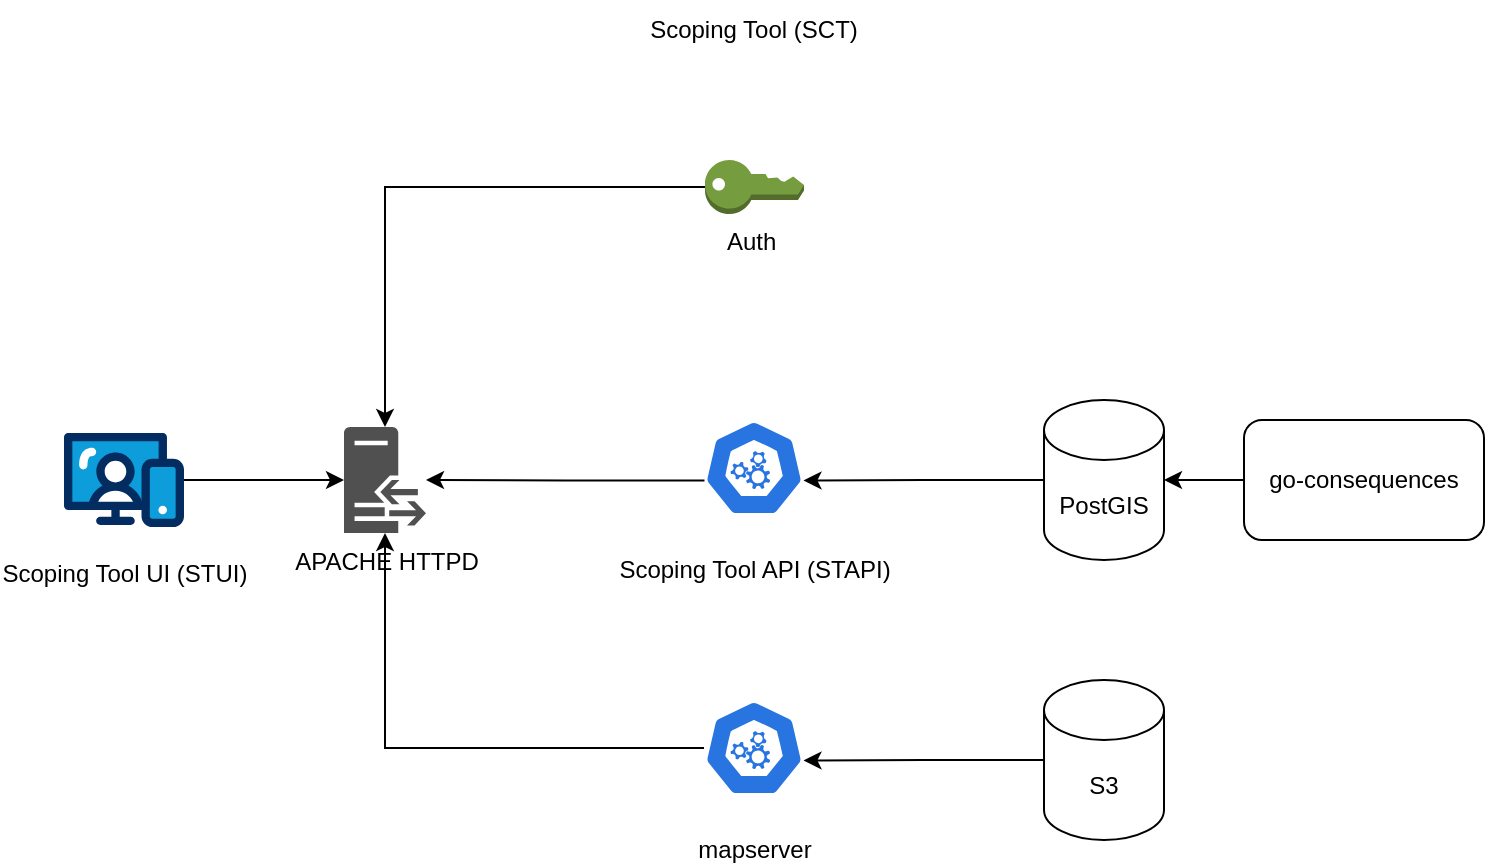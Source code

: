 <mxfile version="23.1.0" type="github">
  <diagram name="Page-1" id="2Ey8FZhIOAeo2eShXoSj">
    <mxGraphModel dx="1383" dy="795" grid="1" gridSize="10" guides="1" tooltips="1" connect="1" arrows="1" fold="1" page="1" pageScale="1" pageWidth="850" pageHeight="1100" math="0" shadow="0">
      <root>
        <mxCell id="0" />
        <mxCell id="1" parent="0" />
        <mxCell id="ePrsIyqB74P0uLryzSmZ-20" style="edgeStyle=orthogonalEdgeStyle;rounded=0;orthogonalLoop=1;jettySize=auto;html=1;entryX=0.995;entryY=0.63;entryDx=0;entryDy=0;entryPerimeter=0;" parent="1" source="ePrsIyqB74P0uLryzSmZ-2" target="ePrsIyqB74P0uLryzSmZ-19" edge="1">
          <mxGeometry relative="1" as="geometry">
            <mxPoint x="490" y="720" as="targetPoint" />
          </mxGeometry>
        </mxCell>
        <mxCell id="ePrsIyqB74P0uLryzSmZ-2" value="S3" style="shape=cylinder3;whiteSpace=wrap;html=1;boundedLbl=1;backgroundOutline=1;size=15;" parent="1" vertex="1">
          <mxGeometry x="540" y="680" width="60" height="80" as="geometry" />
        </mxCell>
        <mxCell id="ePrsIyqB74P0uLryzSmZ-3" value="PostGIS" style="shape=cylinder3;whiteSpace=wrap;html=1;boundedLbl=1;backgroundOutline=1;size=15;" parent="1" vertex="1">
          <mxGeometry x="540" y="540" width="60" height="80" as="geometry" />
        </mxCell>
        <mxCell id="Cs2ITQX3SxTbPVf86ow3-4" style="edgeStyle=orthogonalEdgeStyle;rounded=0;orthogonalLoop=1;jettySize=auto;html=1;" edge="1" parent="1" source="ePrsIyqB74P0uLryzSmZ-6" target="Cs2ITQX3SxTbPVf86ow3-3">
          <mxGeometry relative="1" as="geometry" />
        </mxCell>
        <mxCell id="ePrsIyqB74P0uLryzSmZ-6" value="Scoping Tool UI (STUI)" style="verticalLabelPosition=bottom;aspect=fixed;html=1;shape=mxgraph.salesforce.web;" parent="1" vertex="1">
          <mxGeometry x="50" y="556.3" width="60" height="47.4" as="geometry" />
        </mxCell>
        <mxCell id="ePrsIyqB74P0uLryzSmZ-12" value="&lt;br&gt;&lt;br&gt;&lt;br&gt;&lt;br&gt;&lt;br&gt;&lt;br&gt;&lt;br&gt;Scoping Tool API (STAPI)" style="aspect=fixed;sketch=0;html=1;dashed=0;whitespace=wrap;fillColor=#2875E2;strokeColor=#ffffff;points=[[0.005,0.63,0],[0.1,0.2,0],[0.9,0.2,0],[0.5,0,0],[0.995,0.63,0],[0.72,0.99,0],[0.5,1,0],[0.28,0.99,0]];shape=mxgraph.kubernetes.icon2;prIcon=api" parent="1" vertex="1">
          <mxGeometry x="370" y="550" width="50" height="48" as="geometry" />
        </mxCell>
        <mxCell id="ePrsIyqB74P0uLryzSmZ-14" style="edgeStyle=orthogonalEdgeStyle;rounded=0;orthogonalLoop=1;jettySize=auto;html=1;entryX=0.995;entryY=0.63;entryDx=0;entryDy=0;entryPerimeter=0;" parent="1" source="ePrsIyqB74P0uLryzSmZ-3" target="ePrsIyqB74P0uLryzSmZ-12" edge="1">
          <mxGeometry relative="1" as="geometry" />
        </mxCell>
        <mxCell id="ePrsIyqB74P0uLryzSmZ-18" style="edgeStyle=orthogonalEdgeStyle;rounded=0;orthogonalLoop=1;jettySize=auto;html=1;" parent="1" source="ePrsIyqB74P0uLryzSmZ-16" target="Cs2ITQX3SxTbPVf86ow3-3" edge="1">
          <mxGeometry relative="1" as="geometry">
            <mxPoint x="260" y="520" as="targetPoint" />
          </mxGeometry>
        </mxCell>
        <mxCell id="ePrsIyqB74P0uLryzSmZ-16" value="Auth&amp;nbsp;" style="outlineConnect=0;dashed=0;verticalLabelPosition=bottom;verticalAlign=top;align=center;html=1;shape=mxgraph.aws3.add_on;fillColor=#759C3E;gradientColor=none;" parent="1" vertex="1">
          <mxGeometry x="370.5" y="420" width="49.5" height="27" as="geometry" />
        </mxCell>
        <mxCell id="ePrsIyqB74P0uLryzSmZ-19" value="&lt;br&gt;&lt;br&gt;&lt;br&gt;&lt;br&gt;&lt;br&gt;&lt;br&gt;&lt;br&gt;mapserver" style="aspect=fixed;sketch=0;html=1;dashed=0;whitespace=wrap;fillColor=#2875E2;strokeColor=#ffffff;points=[[0.005,0.63,0],[0.1,0.2,0],[0.9,0.2,0],[0.5,0,0],[0.995,0.63,0],[0.72,0.99,0],[0.5,1,0],[0.28,0.99,0]];shape=mxgraph.kubernetes.icon2;prIcon=api" parent="1" vertex="1">
          <mxGeometry x="370" y="690" width="50" height="48" as="geometry" />
        </mxCell>
        <mxCell id="ePrsIyqB74P0uLryzSmZ-21" value="Scoping Tool (SCT)" style="text;html=1;strokeColor=none;fillColor=none;align=center;verticalAlign=middle;whiteSpace=wrap;rounded=0;" parent="1" vertex="1">
          <mxGeometry x="325" y="340" width="140" height="30" as="geometry" />
        </mxCell>
        <mxCell id="ePrsIyqB74P0uLryzSmZ-27" style="edgeStyle=orthogonalEdgeStyle;rounded=0;orthogonalLoop=1;jettySize=auto;html=1;exitX=0.005;exitY=0.63;exitDx=0;exitDy=0;exitPerimeter=0;" parent="1" source="ePrsIyqB74P0uLryzSmZ-12" target="Cs2ITQX3SxTbPVf86ow3-3" edge="1">
          <mxGeometry relative="1" as="geometry">
            <mxPoint x="220" y="630" as="targetPoint" />
          </mxGeometry>
        </mxCell>
        <mxCell id="ePrsIyqB74P0uLryzSmZ-29" style="edgeStyle=orthogonalEdgeStyle;rounded=0;orthogonalLoop=1;jettySize=auto;html=1;" parent="1" source="ePrsIyqB74P0uLryzSmZ-19" target="Cs2ITQX3SxTbPVf86ow3-3" edge="1">
          <mxGeometry relative="1" as="geometry" />
        </mxCell>
        <mxCell id="Cs2ITQX3SxTbPVf86ow3-1" value="go-consequences" style="rounded=1;whiteSpace=wrap;html=1;" vertex="1" parent="1">
          <mxGeometry x="640" y="550" width="120" height="60" as="geometry" />
        </mxCell>
        <mxCell id="Cs2ITQX3SxTbPVf86ow3-2" style="edgeStyle=orthogonalEdgeStyle;rounded=0;orthogonalLoop=1;jettySize=auto;html=1;entryX=1;entryY=0.5;entryDx=0;entryDy=0;entryPerimeter=0;" edge="1" parent="1" source="Cs2ITQX3SxTbPVf86ow3-1" target="ePrsIyqB74P0uLryzSmZ-3">
          <mxGeometry relative="1" as="geometry" />
        </mxCell>
        <mxCell id="Cs2ITQX3SxTbPVf86ow3-3" value="APACHE HTTPD" style="sketch=0;pointerEvents=1;shadow=0;dashed=0;html=1;strokeColor=none;fillColor=#505050;labelPosition=center;verticalLabelPosition=bottom;verticalAlign=top;outlineConnect=0;align=center;shape=mxgraph.office.servers.reverse_proxy;" vertex="1" parent="1">
          <mxGeometry x="190" y="553.5" width="41" height="53" as="geometry" />
        </mxCell>
      </root>
    </mxGraphModel>
  </diagram>
</mxfile>
